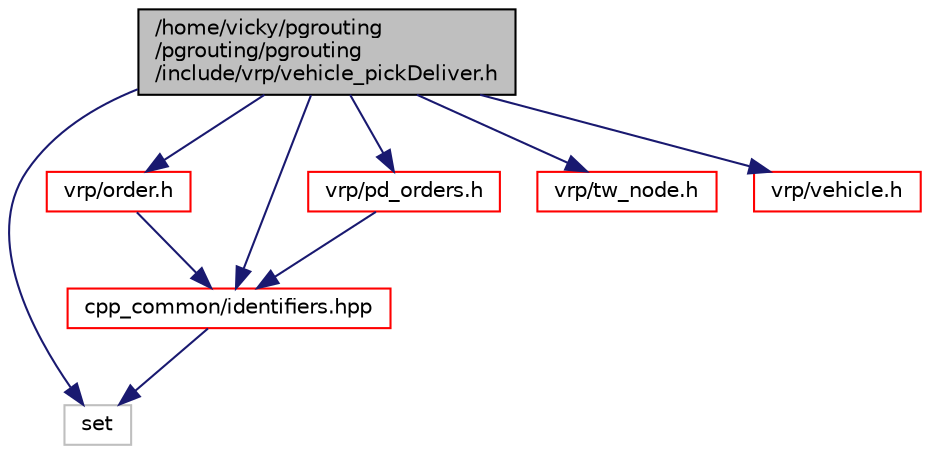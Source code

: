 digraph "/home/vicky/pgrouting/pgrouting/pgrouting/include/vrp/vehicle_pickDeliver.h"
{
  edge [fontname="Helvetica",fontsize="10",labelfontname="Helvetica",labelfontsize="10"];
  node [fontname="Helvetica",fontsize="10",shape=record];
  Node0 [label="/home/vicky/pgrouting\l/pgrouting/pgrouting\l/include/vrp/vehicle_pickDeliver.h",height=0.2,width=0.4,color="black", fillcolor="grey75", style="filled", fontcolor="black"];
  Node0 -> Node1 [color="midnightblue",fontsize="10",style="solid",fontname="Helvetica"];
  Node1 [label="set",height=0.2,width=0.4,color="grey75", fillcolor="white", style="filled"];
  Node0 -> Node2 [color="midnightblue",fontsize="10",style="solid",fontname="Helvetica"];
  Node2 [label="vrp/order.h",height=0.2,width=0.4,color="red", fillcolor="white", style="filled",URL="$order_8h.html"];
  Node2 -> Node6 [color="midnightblue",fontsize="10",style="solid",fontname="Helvetica"];
  Node6 [label="cpp_common/identifiers.hpp",height=0.2,width=0.4,color="red", fillcolor="white", style="filled",URL="$identifiers_8hpp.html"];
  Node6 -> Node1 [color="midnightblue",fontsize="10",style="solid",fontname="Helvetica"];
  Node0 -> Node30 [color="midnightblue",fontsize="10",style="solid",fontname="Helvetica"];
  Node30 [label="vrp/pd_orders.h",height=0.2,width=0.4,color="red", fillcolor="white", style="filled",URL="$pd__orders_8h.html"];
  Node30 -> Node6 [color="midnightblue",fontsize="10",style="solid",fontname="Helvetica"];
  Node0 -> Node14 [color="midnightblue",fontsize="10",style="solid",fontname="Helvetica"];
  Node14 [label="vrp/tw_node.h",height=0.2,width=0.4,color="red", fillcolor="white", style="filled",URL="$tw__node_8h.html"];
  Node0 -> Node33 [color="midnightblue",fontsize="10",style="solid",fontname="Helvetica"];
  Node33 [label="vrp/vehicle.h",height=0.2,width=0.4,color="red", fillcolor="white", style="filled",URL="$vehicle_8h.html"];
  Node0 -> Node6 [color="midnightblue",fontsize="10",style="solid",fontname="Helvetica"];
}
